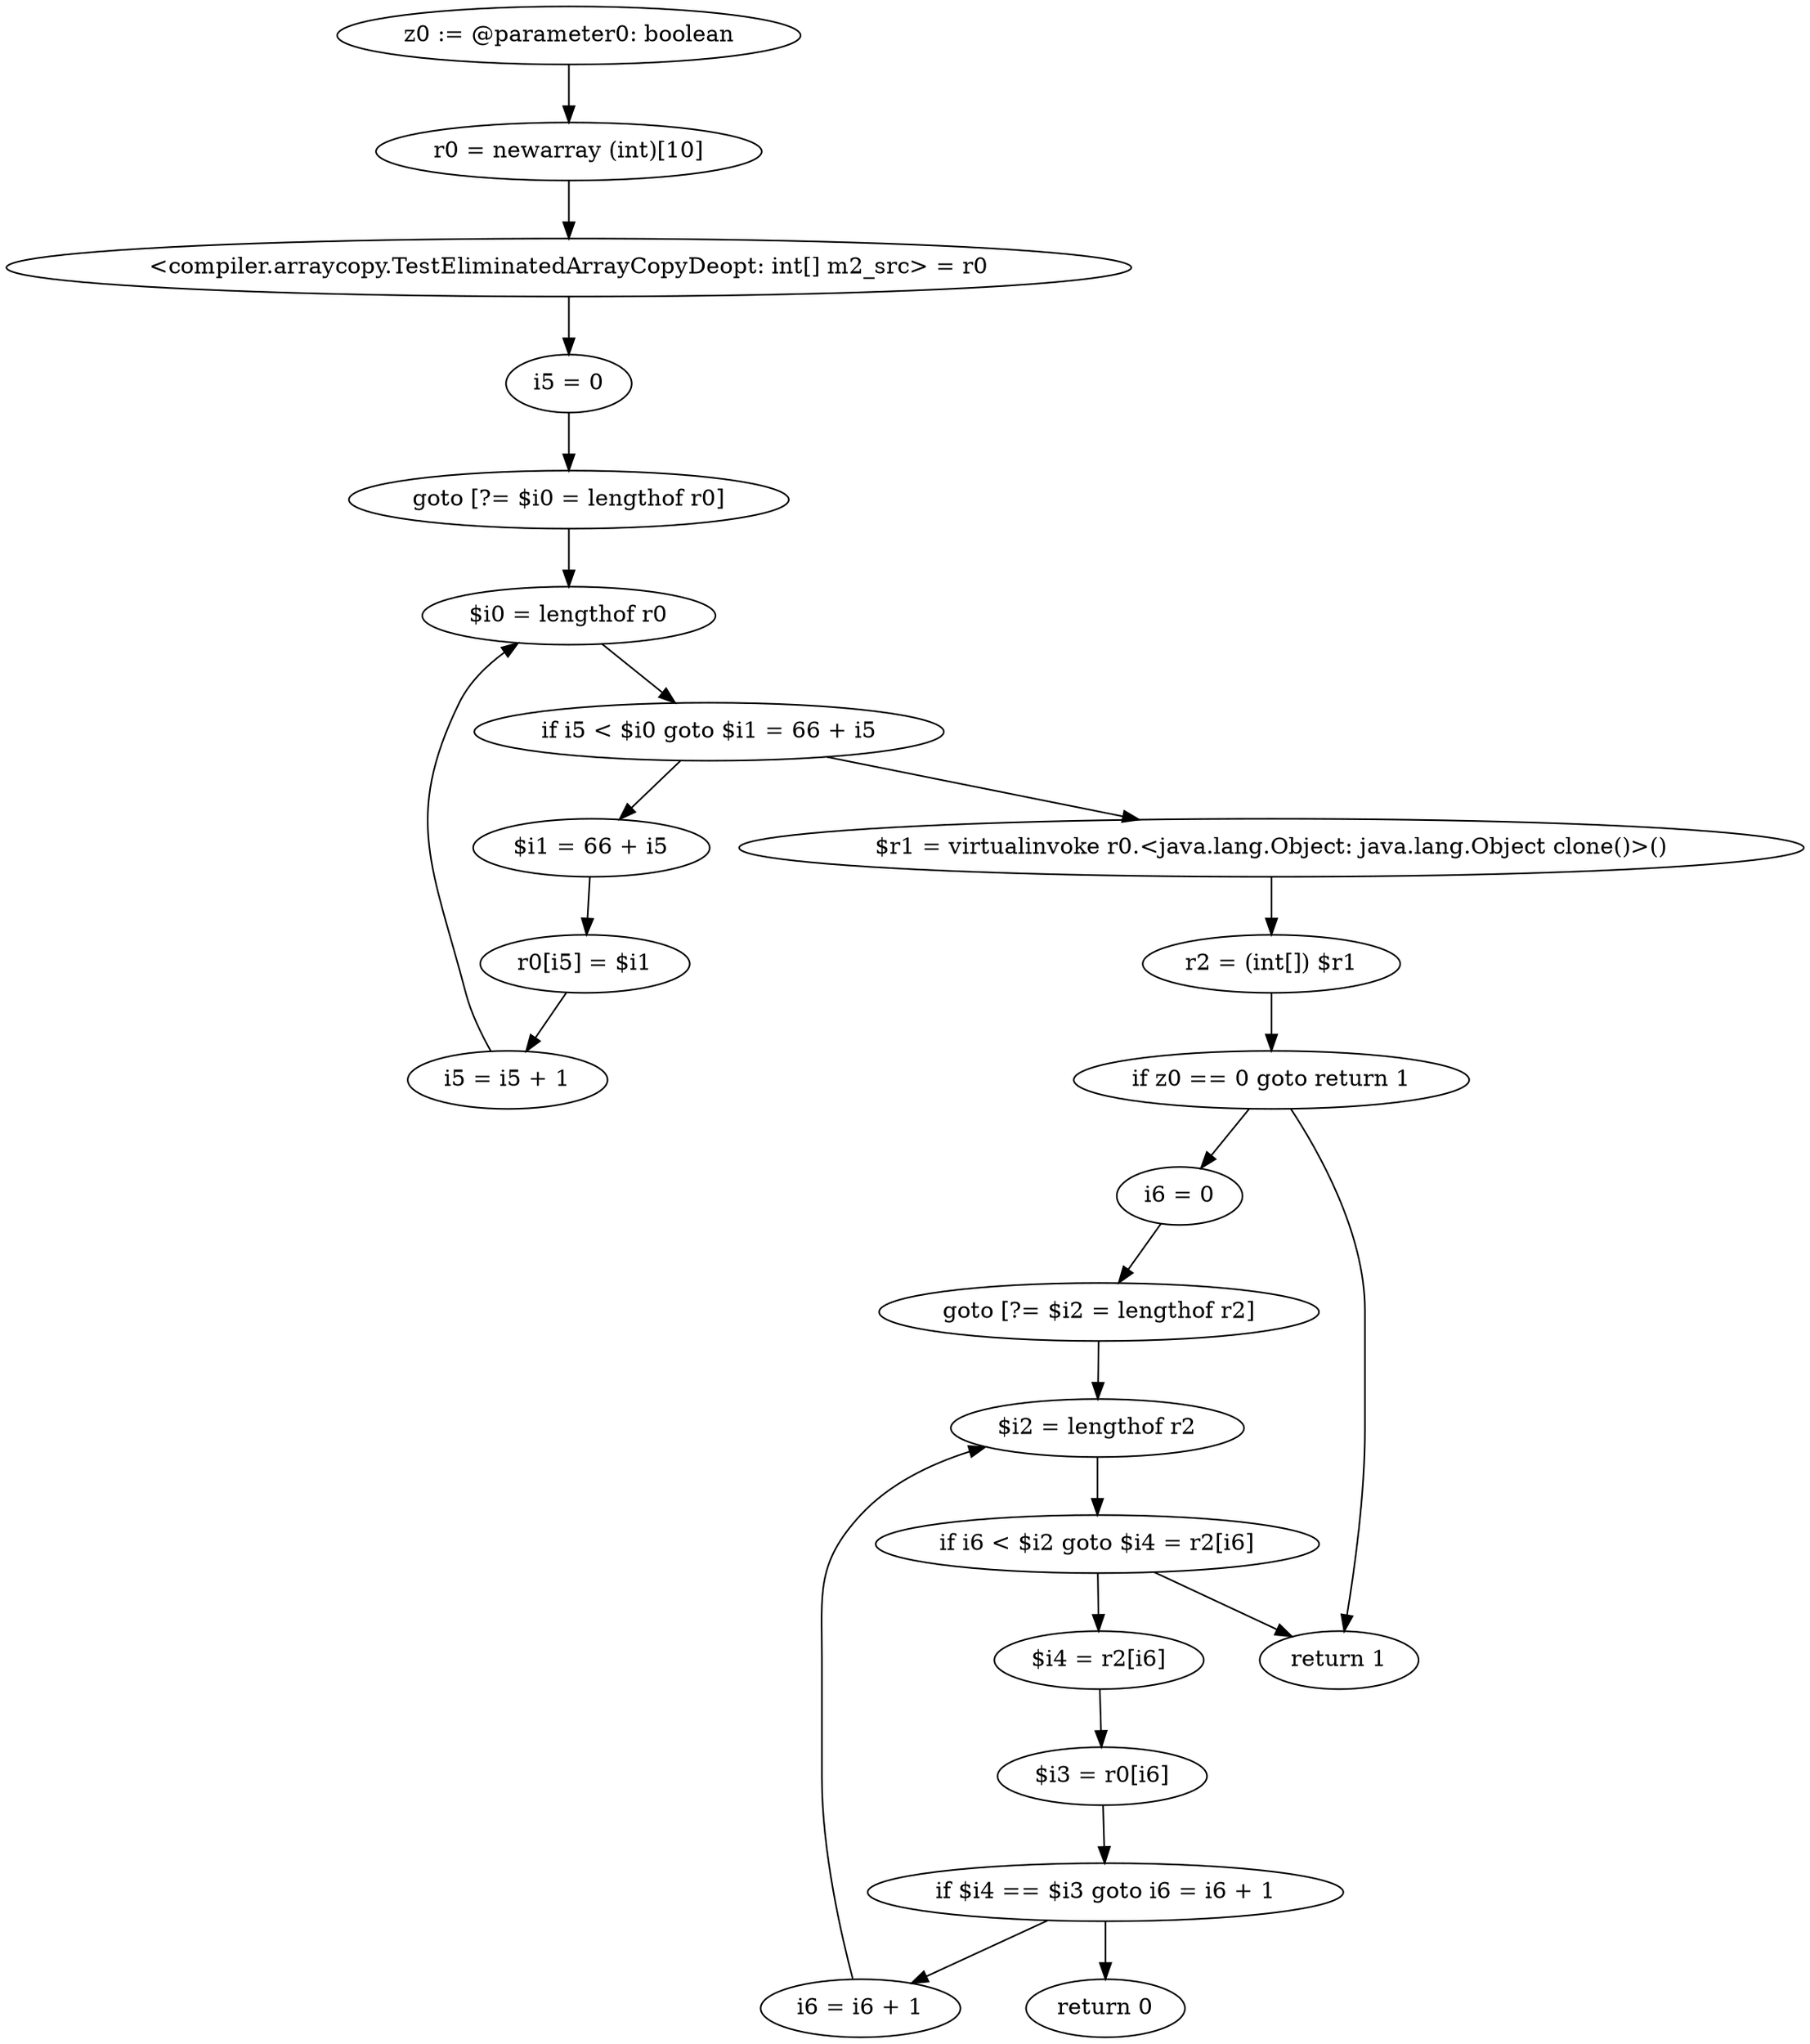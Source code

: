 digraph "unitGraph" {
    "z0 := @parameter0: boolean"
    "r0 = newarray (int)[10]"
    "<compiler.arraycopy.TestEliminatedArrayCopyDeopt: int[] m2_src> = r0"
    "i5 = 0"
    "goto [?= $i0 = lengthof r0]"
    "$i1 = 66 + i5"
    "r0[i5] = $i1"
    "i5 = i5 + 1"
    "$i0 = lengthof r0"
    "if i5 < $i0 goto $i1 = 66 + i5"
    "$r1 = virtualinvoke r0.<java.lang.Object: java.lang.Object clone()>()"
    "r2 = (int[]) $r1"
    "if z0 == 0 goto return 1"
    "i6 = 0"
    "goto [?= $i2 = lengthof r2]"
    "$i4 = r2[i6]"
    "$i3 = r0[i6]"
    "if $i4 == $i3 goto i6 = i6 + 1"
    "return 0"
    "i6 = i6 + 1"
    "$i2 = lengthof r2"
    "if i6 < $i2 goto $i4 = r2[i6]"
    "return 1"
    "z0 := @parameter0: boolean"->"r0 = newarray (int)[10]";
    "r0 = newarray (int)[10]"->"<compiler.arraycopy.TestEliminatedArrayCopyDeopt: int[] m2_src> = r0";
    "<compiler.arraycopy.TestEliminatedArrayCopyDeopt: int[] m2_src> = r0"->"i5 = 0";
    "i5 = 0"->"goto [?= $i0 = lengthof r0]";
    "goto [?= $i0 = lengthof r0]"->"$i0 = lengthof r0";
    "$i1 = 66 + i5"->"r0[i5] = $i1";
    "r0[i5] = $i1"->"i5 = i5 + 1";
    "i5 = i5 + 1"->"$i0 = lengthof r0";
    "$i0 = lengthof r0"->"if i5 < $i0 goto $i1 = 66 + i5";
    "if i5 < $i0 goto $i1 = 66 + i5"->"$r1 = virtualinvoke r0.<java.lang.Object: java.lang.Object clone()>()";
    "if i5 < $i0 goto $i1 = 66 + i5"->"$i1 = 66 + i5";
    "$r1 = virtualinvoke r0.<java.lang.Object: java.lang.Object clone()>()"->"r2 = (int[]) $r1";
    "r2 = (int[]) $r1"->"if z0 == 0 goto return 1";
    "if z0 == 0 goto return 1"->"i6 = 0";
    "if z0 == 0 goto return 1"->"return 1";
    "i6 = 0"->"goto [?= $i2 = lengthof r2]";
    "goto [?= $i2 = lengthof r2]"->"$i2 = lengthof r2";
    "$i4 = r2[i6]"->"$i3 = r0[i6]";
    "$i3 = r0[i6]"->"if $i4 == $i3 goto i6 = i6 + 1";
    "if $i4 == $i3 goto i6 = i6 + 1"->"return 0";
    "if $i4 == $i3 goto i6 = i6 + 1"->"i6 = i6 + 1";
    "i6 = i6 + 1"->"$i2 = lengthof r2";
    "$i2 = lengthof r2"->"if i6 < $i2 goto $i4 = r2[i6]";
    "if i6 < $i2 goto $i4 = r2[i6]"->"return 1";
    "if i6 < $i2 goto $i4 = r2[i6]"->"$i4 = r2[i6]";
}
